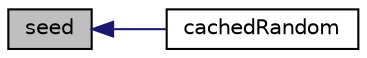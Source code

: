 digraph "seed"
{
  bgcolor="transparent";
  edge [fontname="Helvetica",fontsize="10",labelfontname="Helvetica",labelfontsize="10"];
  node [fontname="Helvetica",fontsize="10",shape=record];
  rankdir="LR";
  Node1 [label="seed",height=0.2,width=0.4,color="black", fillcolor="grey75", style="filled", fontcolor="black"];
  Node1 -> Node2 [dir="back",color="midnightblue",fontsize="10",style="solid",fontname="Helvetica"];
  Node2 [label="cachedRandom",height=0.2,width=0.4,color="black",URL="$a00188.html#aa1622abe1f8213f70af7fd41229cca7c",tooltip="Construct given seed and sample count. "];
}
